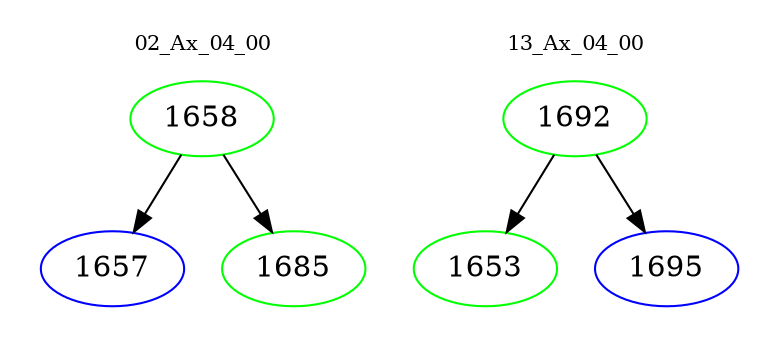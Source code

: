 digraph{
subgraph cluster_0 {
color = white
label = "02_Ax_04_00";
fontsize=10;
T0_1658 [label="1658", color="green"]
T0_1658 -> T0_1657 [color="black"]
T0_1657 [label="1657", color="blue"]
T0_1658 -> T0_1685 [color="black"]
T0_1685 [label="1685", color="green"]
}
subgraph cluster_1 {
color = white
label = "13_Ax_04_00";
fontsize=10;
T1_1692 [label="1692", color="green"]
T1_1692 -> T1_1653 [color="black"]
T1_1653 [label="1653", color="green"]
T1_1692 -> T1_1695 [color="black"]
T1_1695 [label="1695", color="blue"]
}
}
